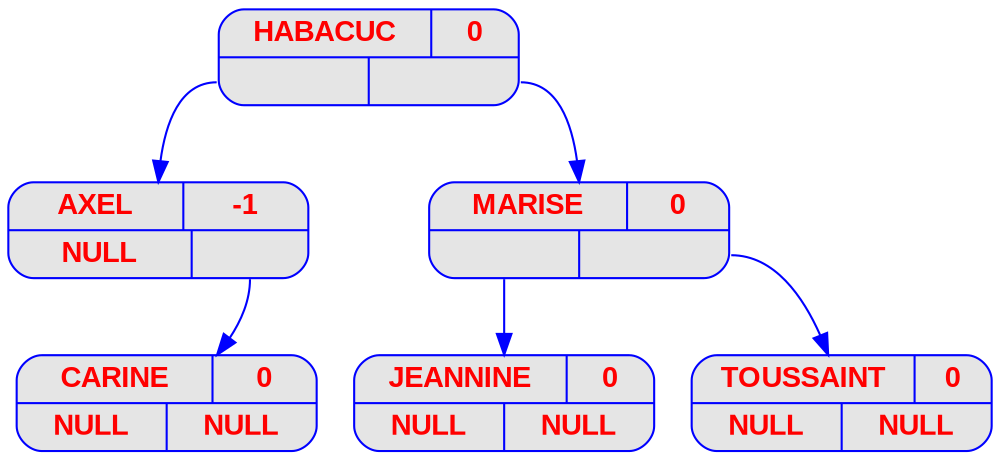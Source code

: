 digraph  {
	node [
		fontname  = "Arial bold" 
		fontsize  = "14"
		fontcolor = "red"
		style     = "rounded, filled"
		shape     = "record"
		fillcolor = "grey90"
		color     = "blue"
		width     = "2"
	]

	edge [
		color     = "blue"
	]

	HABACUC
 [label = "{{<c> HABACUC
 | <b> 0}| { <g> | <d>}}"];
	HABACUC
:g -> AXEL
;
	AXEL
 [label = "{{<c> AXEL
 | <b> -1}| { <g> | <d>}}"];
	AXEL
 [label = "{{<c> AXEL
 | <b> -1}| { <g> NULL | <d> }}"];
	AXEL
:d -> CARINE
;
	CARINE
 [label = "{{<c> CARINE
 | <b> 0}| { <g> | <d>}}"];
	CARINE
 [label = "{{<c> CARINE
 | <b> 0}| { <g> NULL | <d> NULL}}"];
	HABACUC
:d -> MARISE
;
	MARISE
 [label = "{{<c> MARISE
 | <b> 0}| { <g> | <d>}}"];
	MARISE
:g -> JEANNINE
;
	JEANNINE
 [label = "{{<c> JEANNINE
 | <b> 0}| { <g> | <d>}}"];
	JEANNINE
 [label = "{{<c> JEANNINE
 | <b> 0}| { <g> NULL | <d> NULL}}"];
	MARISE
:d -> TOUSSAINT
;
	TOUSSAINT
 [label = "{{<c> TOUSSAINT
 | <b> 0}| { <g> | <d>}}"];
	TOUSSAINT
 [label = "{{<c> TOUSSAINT
 | <b> 0}| { <g> NULL | <d> NULL}}"];
}
